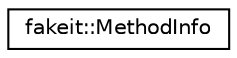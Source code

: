 digraph "Graphical Class Hierarchy"
{
  edge [fontname="Helvetica",fontsize="10",labelfontname="Helvetica",labelfontsize="10"];
  node [fontname="Helvetica",fontsize="10",shape=record];
  rankdir="LR";
  Node1 [label="fakeit::MethodInfo",height=0.2,width=0.4,color="black", fillcolor="white", style="filled",URL="$d0/d3a/structfakeit_1_1MethodInfo.html"];
}
